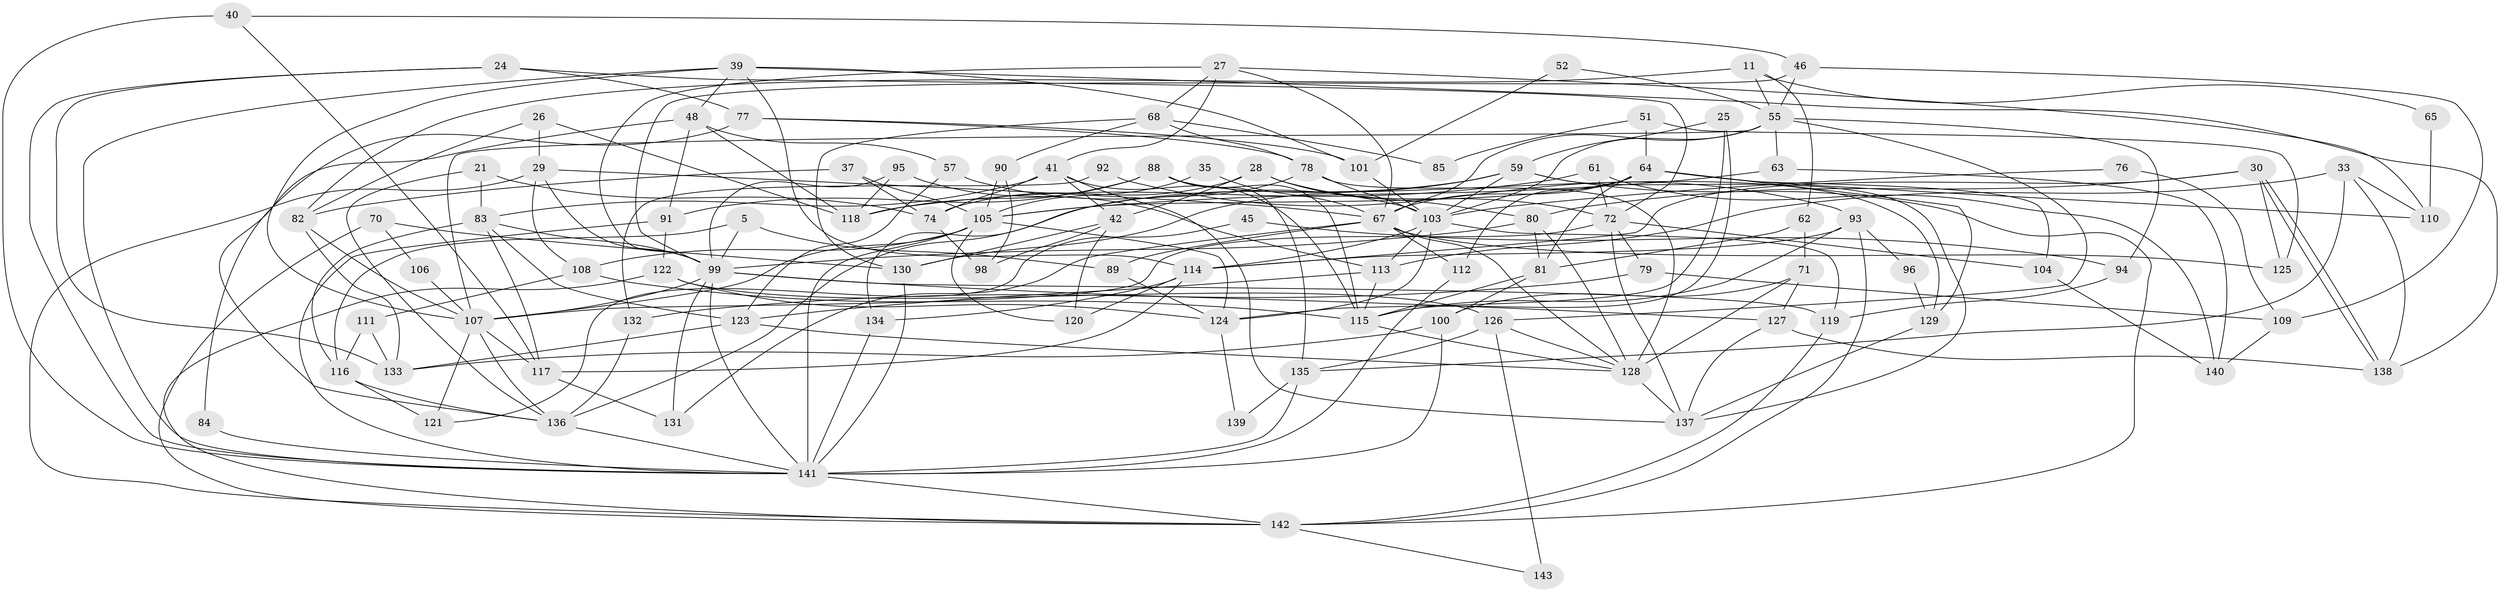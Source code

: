 // original degree distribution, {5: 0.18181818181818182, 4: 0.22377622377622378, 3: 0.27972027972027974, 2: 0.15384615384615385, 9: 0.006993006993006993, 6: 0.0979020979020979, 7: 0.04895104895104895, 8: 0.006993006993006993}
// Generated by graph-tools (version 1.1) at 2025/55/03/04/25 21:55:31]
// undirected, 100 vertices, 228 edges
graph export_dot {
graph [start="1"]
  node [color=gray90,style=filled];
  5;
  11;
  21;
  24;
  25 [super="+6"];
  26;
  27;
  28;
  29;
  30;
  33;
  35;
  37;
  39;
  40;
  41;
  42;
  45;
  46;
  48;
  51;
  52;
  55 [super="+20"];
  57;
  59;
  61;
  62;
  63;
  64 [super="+53"];
  65;
  67 [super="+4+56+15"];
  68;
  70;
  71 [super="+60"];
  72 [super="+10"];
  74 [super="+14"];
  76;
  77 [super="+9"];
  78;
  79;
  80;
  81 [super="+34"];
  82;
  83;
  84;
  85;
  88 [super="+7"];
  89 [super="+47"];
  90;
  91;
  92;
  93;
  94;
  95;
  96;
  98;
  99 [super="+73+50"];
  100 [super="+3"];
  101;
  103 [super="+18+43+75"];
  104;
  105 [super="+69+58+38"];
  106;
  107 [super="+54"];
  108;
  109;
  110;
  111;
  112;
  113 [super="+17+97"];
  114;
  115 [super="+87"];
  116;
  117;
  118 [super="+13"];
  119;
  120;
  121;
  122;
  123;
  124 [super="+19"];
  125;
  126 [super="+8+86"];
  127;
  128 [super="+44"];
  129;
  130 [super="+2"];
  131;
  132;
  133;
  134;
  135;
  136 [super="+23+102"];
  137;
  138;
  139;
  140;
  141 [super="+66+36"];
  142 [super="+16"];
  143;
  5 -- 116;
  5 -- 89 [weight=2];
  5 -- 99;
  11 -- 62;
  11 -- 65;
  11 -- 82;
  11 -- 55;
  21 -- 83;
  21 -- 74;
  21 -- 136;
  24 -- 72;
  24 -- 133;
  24 -- 77;
  24 -- 141;
  25 -- 115;
  25 -- 59;
  25 -- 124;
  26 -- 82;
  26 -- 29;
  26 -- 118;
  27 -- 67;
  27 -- 41;
  27 -- 68;
  27 -- 110;
  27 -- 99;
  28 -- 42;
  28 -- 80;
  28 -- 74;
  28 -- 72;
  29 -- 142;
  29 -- 67;
  29 -- 108;
  29 -- 99;
  30 -- 114;
  30 -- 138;
  30 -- 138;
  30 -- 80;
  30 -- 125;
  33 -- 135;
  33 -- 110;
  33 -- 138;
  33 -- 113;
  35 -- 67;
  35 -- 105;
  37 -- 82;
  37 -- 74;
  37 -- 105;
  39 -- 138;
  39 -- 48;
  39 -- 101;
  39 -- 114;
  39 -- 141;
  39 -- 107;
  40 -- 117;
  40 -- 46;
  40 -- 141;
  41 -- 83;
  41 -- 42;
  41 -- 115 [weight=2];
  41 -- 137;
  41 -- 74;
  42 -- 130;
  42 -- 98;
  42 -- 120;
  45 -- 121;
  45 -- 94;
  46 -- 55;
  46 -- 109;
  46 -- 99;
  48 -- 57;
  48 -- 91;
  48 -- 118;
  48 -- 136;
  51 -- 125;
  51 -- 85;
  51 -- 64;
  52 -- 101;
  52 -- 55;
  55 -- 94;
  55 -- 107 [weight=2];
  55 -- 126 [weight=2];
  55 -- 63;
  55 -- 103;
  55 -- 67;
  57 -- 123;
  57 -- 103;
  59 -- 137;
  59 -- 142;
  59 -- 130;
  59 -- 103;
  59 -- 136;
  61 -- 118;
  61 -- 140;
  61 -- 72;
  62 -- 81 [weight=2];
  62 -- 71;
  63 -- 140;
  63 -- 105;
  64 -- 110;
  64 -- 112;
  64 -- 105;
  64 -- 129;
  64 -- 81;
  64 -- 67;
  64 -- 104;
  65 -- 110;
  67 -- 89;
  67 -- 125;
  67 -- 131;
  67 -- 112;
  67 -- 128;
  68 -- 78;
  68 -- 85;
  68 -- 90;
  68 -- 130;
  70 -- 142;
  70 -- 106;
  70 -- 130;
  71 -- 127 [weight=2];
  71 -- 128 [weight=2];
  71 -- 100;
  72 -- 137;
  72 -- 104;
  72 -- 107;
  72 -- 79;
  74 -- 98;
  76 -- 109;
  76 -- 103;
  77 -- 78;
  77 -- 101;
  77 -- 84;
  78 -- 128;
  78 -- 134;
  78 -- 103;
  79 -- 109;
  79 -- 132;
  80 -- 81;
  80 -- 128;
  80 -- 99;
  81 -- 100;
  81 -- 115;
  82 -- 107;
  82 -- 133;
  83 -- 117;
  83 -- 116;
  83 -- 123;
  83 -- 99;
  84 -- 141;
  88 -- 115;
  88 -- 135 [weight=2];
  88 -- 91;
  88 -- 129;
  88 -- 118;
  89 -- 124;
  90 -- 98;
  90 -- 105;
  91 -- 122;
  91 -- 141;
  92 -- 93;
  92 -- 132;
  93 -- 114;
  93 -- 115;
  93 -- 96;
  93 -- 142;
  94 -- 119;
  95 -- 118;
  95 -- 113;
  95 -- 99;
  96 -- 129;
  99 -- 131;
  99 -- 127;
  99 -- 107 [weight=2];
  99 -- 141;
  99 -- 119;
  100 -- 133;
  100 -- 141;
  101 -- 103;
  103 -- 114;
  103 -- 119;
  103 -- 113;
  103 -- 124 [weight=2];
  104 -- 140;
  105 -- 108;
  105 -- 141 [weight=3];
  105 -- 107 [weight=2];
  105 -- 120;
  105 -- 124;
  106 -- 107;
  107 -- 136;
  107 -- 117;
  107 -- 121;
  108 -- 111;
  108 -- 115;
  109 -- 140;
  111 -- 133;
  111 -- 116;
  112 -- 141;
  113 -- 123 [weight=2];
  113 -- 115;
  114 -- 120;
  114 -- 117;
  114 -- 134;
  115 -- 128;
  116 -- 121;
  116 -- 136;
  117 -- 131;
  119 -- 142;
  122 -- 126;
  122 -- 142;
  122 -- 124;
  123 -- 133;
  123 -- 128;
  124 -- 139;
  126 -- 128;
  126 -- 143;
  126 -- 135;
  127 -- 138;
  127 -- 137;
  128 -- 137;
  129 -- 137;
  130 -- 141;
  132 -- 136;
  134 -- 141;
  135 -- 141;
  135 -- 139;
  136 -- 141 [weight=2];
  141 -- 142;
  142 -- 143;
}
